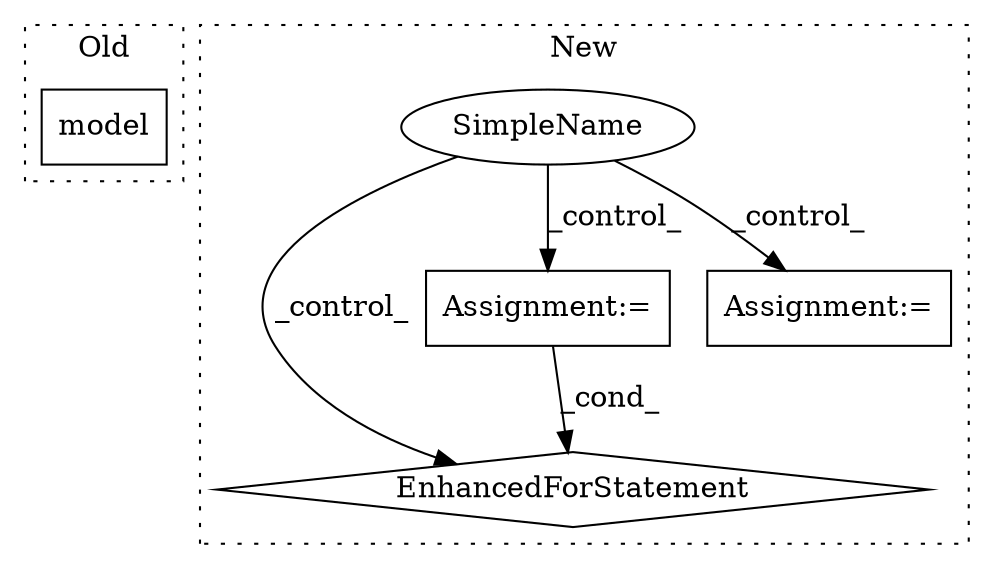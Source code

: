 digraph G {
subgraph cluster0 {
1 [label="model" a="32" s="5605,5616" l="6,1" shape="box"];
label = "Old";
style="dotted";
}
subgraph cluster1 {
2 [label="EnhancedForStatement" a="70" s="3744,3826" l="57,2" shape="diamond"];
3 [label="Assignment:=" a="7" s="3744,3826" l="57,2" shape="box"];
4 [label="SimpleName" a="42" s="" l="" shape="ellipse"];
5 [label="Assignment:=" a="7" s="3719" l="1" shape="box"];
label = "New";
style="dotted";
}
3 -> 2 [label="_cond_"];
4 -> 3 [label="_control_"];
4 -> 5 [label="_control_"];
4 -> 2 [label="_control_"];
}